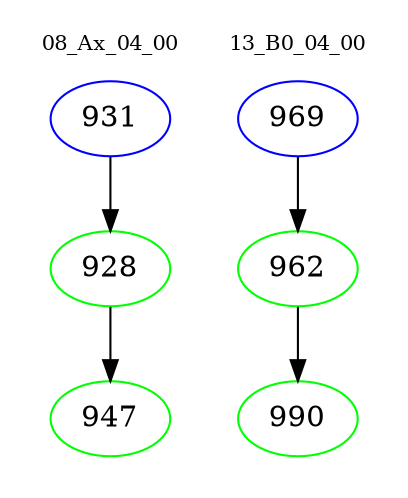 digraph{
subgraph cluster_0 {
color = white
label = "08_Ax_04_00";
fontsize=10;
T0_931 [label="931", color="blue"]
T0_931 -> T0_928 [color="black"]
T0_928 [label="928", color="green"]
T0_928 -> T0_947 [color="black"]
T0_947 [label="947", color="green"]
}
subgraph cluster_1 {
color = white
label = "13_B0_04_00";
fontsize=10;
T1_969 [label="969", color="blue"]
T1_969 -> T1_962 [color="black"]
T1_962 [label="962", color="green"]
T1_962 -> T1_990 [color="black"]
T1_990 [label="990", color="green"]
}
}
